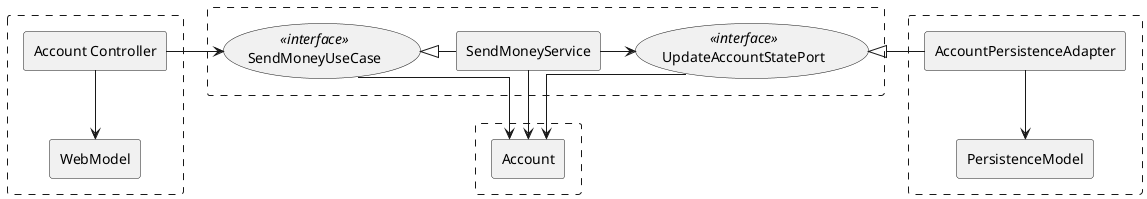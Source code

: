 @startuml
'https://plantuml.com/component-diagram

skinparam componentStyle rectangle
skinparam linetype ortho


rectangle #line.dashed {
    [Account Controller] as ac
    [WebModel] as wm
}

rectangle #line.dashed {
    (SendMoneyUseCase) <<interface>> as smuc
    [SendMoneyService] as sms
    (UpdateAccountStatePort) <<interface>> as uasp
}

rectangle #line.dashed {
    [AccountPersistenceAdapter] as apa
    [PersistenceModel] as pm
}

rectangle #line.dashed {
    [Account] as acc
}


ac --> wm

ac -> smuc
smuc <|- sms
sms -> uasp

smuc --> acc
sms --> acc
uasp --> acc

uasp <|- apa

apa --> pm

@enduml

